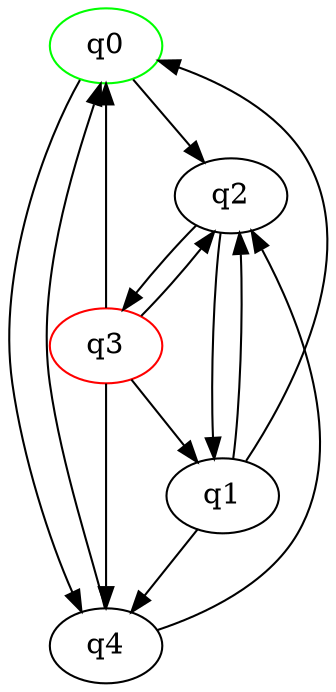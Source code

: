 digraph A{
q0 [initial=1,color=green];
q3 [final=1,color=red];
q0 -> q2;
q0 -> q4;
q1 -> q0;
q1 -> q2;
q1 -> q4;
q2 -> q1;
q2 -> q3;
q3 -> q0;
q3 -> q1;
q3 -> q2;
q3 -> q4;
q4 -> q0;
q4 -> q2;
}
